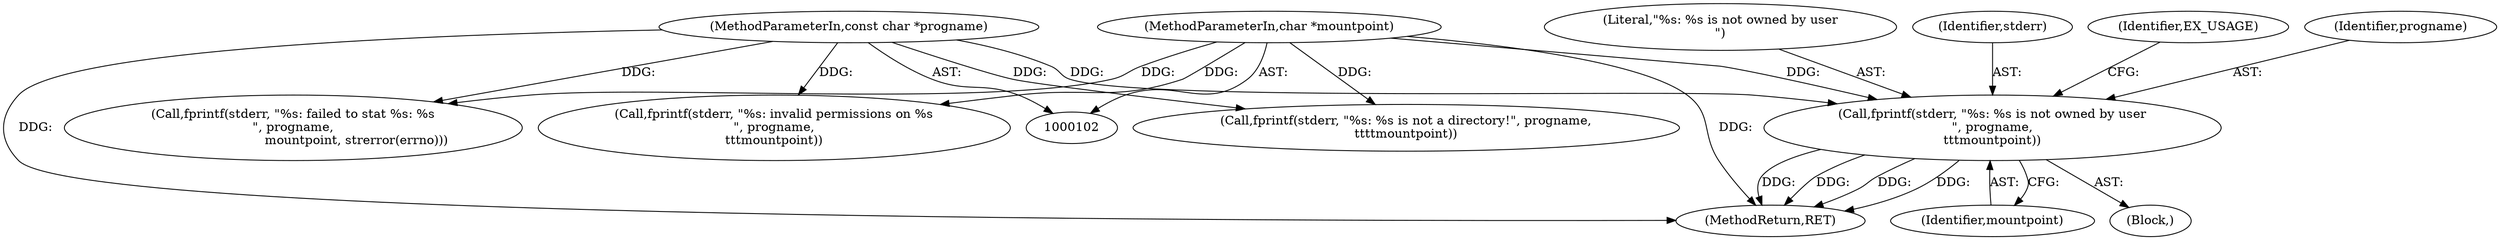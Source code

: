 digraph "0_samba_3ae5dac462c4ed0fb2cd94553583c56fce2f9d80@API" {
"1000154" [label="(Call,fprintf(stderr, \"%s: %s is not owned by user\n\", progname,\n\t\t\tmountpoint))"];
"1000103" [label="(MethodParameterIn,const char *progname)"];
"1000104" [label="(MethodParameterIn,char *mountpoint)"];
"1000160" [label="(Identifier,EX_USAGE)"];
"1000153" [label="(Block,)"];
"1000157" [label="(Identifier,progname)"];
"1000179" [label="(MethodReturn,RET)"];
"1000104" [label="(MethodParameterIn,char *mountpoint)"];
"1000103" [label="(MethodParameterIn,const char *progname)"];
"1000133" [label="(Call,fprintf(stderr, \"%s: %s is not a directory!\", progname,\n\t\t\t\tmountpoint))"];
"1000158" [label="(Identifier,mountpoint)"];
"1000156" [label="(Literal,\"%s: %s is not owned by user\n\")"];
"1000170" [label="(Call,fprintf(stderr, \"%s: invalid permissions on %s\n\", progname,\n\t\t\tmountpoint))"];
"1000154" [label="(Call,fprintf(stderr, \"%s: %s is not owned by user\n\", progname,\n\t\t\tmountpoint))"];
"1000117" [label="(Call,fprintf(stderr, \"%s: failed to stat %s: %s\n\", progname,\n                                mountpoint, strerror(errno)))"];
"1000155" [label="(Identifier,stderr)"];
"1000154" -> "1000153"  [label="AST: "];
"1000154" -> "1000158"  [label="CFG: "];
"1000155" -> "1000154"  [label="AST: "];
"1000156" -> "1000154"  [label="AST: "];
"1000157" -> "1000154"  [label="AST: "];
"1000158" -> "1000154"  [label="AST: "];
"1000160" -> "1000154"  [label="CFG: "];
"1000154" -> "1000179"  [label="DDG: "];
"1000154" -> "1000179"  [label="DDG: "];
"1000154" -> "1000179"  [label="DDG: "];
"1000154" -> "1000179"  [label="DDG: "];
"1000103" -> "1000154"  [label="DDG: "];
"1000104" -> "1000154"  [label="DDG: "];
"1000103" -> "1000102"  [label="AST: "];
"1000103" -> "1000179"  [label="DDG: "];
"1000103" -> "1000117"  [label="DDG: "];
"1000103" -> "1000133"  [label="DDG: "];
"1000103" -> "1000170"  [label="DDG: "];
"1000104" -> "1000102"  [label="AST: "];
"1000104" -> "1000179"  [label="DDG: "];
"1000104" -> "1000117"  [label="DDG: "];
"1000104" -> "1000133"  [label="DDG: "];
"1000104" -> "1000170"  [label="DDG: "];
}
